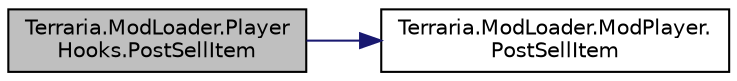digraph "Terraria.ModLoader.PlayerHooks.PostSellItem"
{
  edge [fontname="Helvetica",fontsize="10",labelfontname="Helvetica",labelfontsize="10"];
  node [fontname="Helvetica",fontsize="10",shape=record];
  rankdir="LR";
  Node192 [label="Terraria.ModLoader.Player\lHooks.PostSellItem",height=0.2,width=0.4,color="black", fillcolor="grey75", style="filled", fontcolor="black"];
  Node192 -> Node193 [color="midnightblue",fontsize="10",style="solid",fontname="Helvetica"];
  Node193 [label="Terraria.ModLoader.ModPlayer.\lPostSellItem",height=0.2,width=0.4,color="black", fillcolor="white", style="filled",URL="$class_terraria_1_1_mod_loader_1_1_mod_player.html#a329c7efd1a2ef1b568a22aaf0f1de3ff",tooltip="Called whenever the player sells an item to an NPC. "];
}
